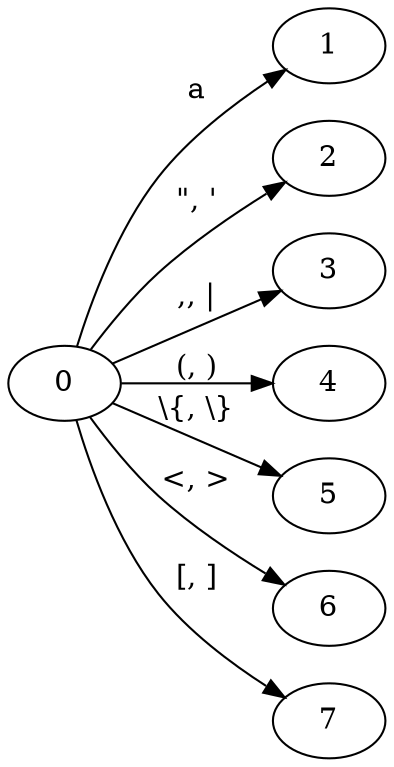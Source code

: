 digraph
{
  vcsn_context = "letterset<char_letters(\"\\'\\(\\),<>[]abcdefghijklmnopqrstuvwxyz{|})>, b"
  rankdir = LR
  edge [texmode = math, lblstyle = auto]
  d2toptions = "--format tikz --tikzedgelabels --graphstyle=automaton --crop --nominsize --autosize"
  d2tdocpreamble = "    \usepackage{amssymb}    \usetikzlibrary{arrows.meta, automata, bending}    \tikzstyle{automaton}=[shorten >=1pt, pos=.4, >={Stealth[bend,round]}, initial text=]    \tikzstyle{named}=[rectangle, rounded corners]    \tikzstyle{initial}=[initial by arrow]    \tikzstyle{accepting}=[accepting by arrow]  "
  {
    node [texmode = math, style = state]
    0 [style = "state, initial"]
    1 [style = "state, accepting"]
    2 [style = "state, accepting"]
    3 [style = "state, accepting"]
    4 [style = "state, accepting"]
    5 [style = "state, accepting"]
    6 [style = "state, accepting"]
    7 [style = "state, accepting"]
  }
  0 -> 1 [label = "a"]
  0 -> 2 [label = "\", '"]
  0 -> 3 [label = ",, |"]
  0 -> 4 [label = "(, )"]
  0 -> 5 [label = "\\{, \\}"]
  0 -> 6 [label = "<, >"]
  0 -> 7 [label = "[, ]"]
}

